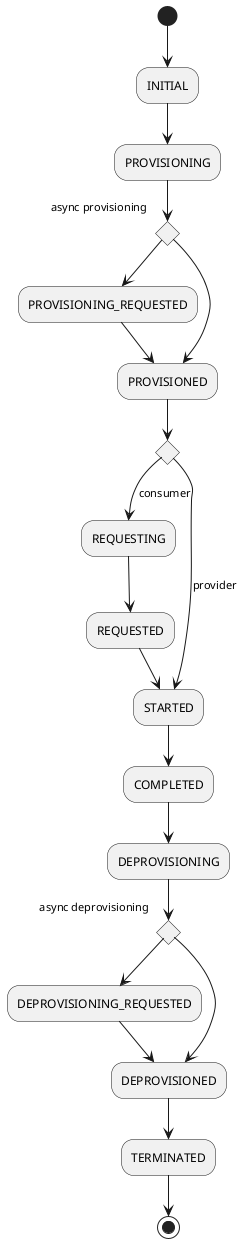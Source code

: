 '
'  Copyright (c) 2021 Daimler TSS GmbH
'
'  This program and the accompanying materials are made available under the
'  terms of the Apache License, Version 2.0 which is available at
'  https://www.apache.org/licenses/LICENSE-2.0
'
'  SPDX-License-Identifier: Apache-2.0
'
'  Contributors:
'       Daimler TSS GmbH - Initial Draft
'
'

@startuml

skinParam NoteBackgroundColor WhiteSmoke
skinParam NoteFontColor Black
skinParam ParticipantBackgroundColor WhiteSmoke
skinParam ActorBackgroundColor WhiteSmoke
skinParam AgentBackgroundColor White
skinParam AgentBorderColor SkyBlue
skinparam shadowing false

(*) --> INITIAL
--> PROVISIONING
if "async provisioning" then
    --> PROVISIONING_REQUESTED
    --> PROVISIONED
else
    --> PROVISIONED
if "" then
    --> [consumer] REQUESTING
    --> REQUESTED
    --> STARTED
else
    --> [provider] STARTED
--> COMPLETED
--> DEPROVISIONING
if "async deprovisioning" then
    --> DEPROVISIONING_REQUESTED
    --> DEPROVISIONED
else
    --> DEPROVISIONED
--> TERMINATED
--> (*)

@enduml
